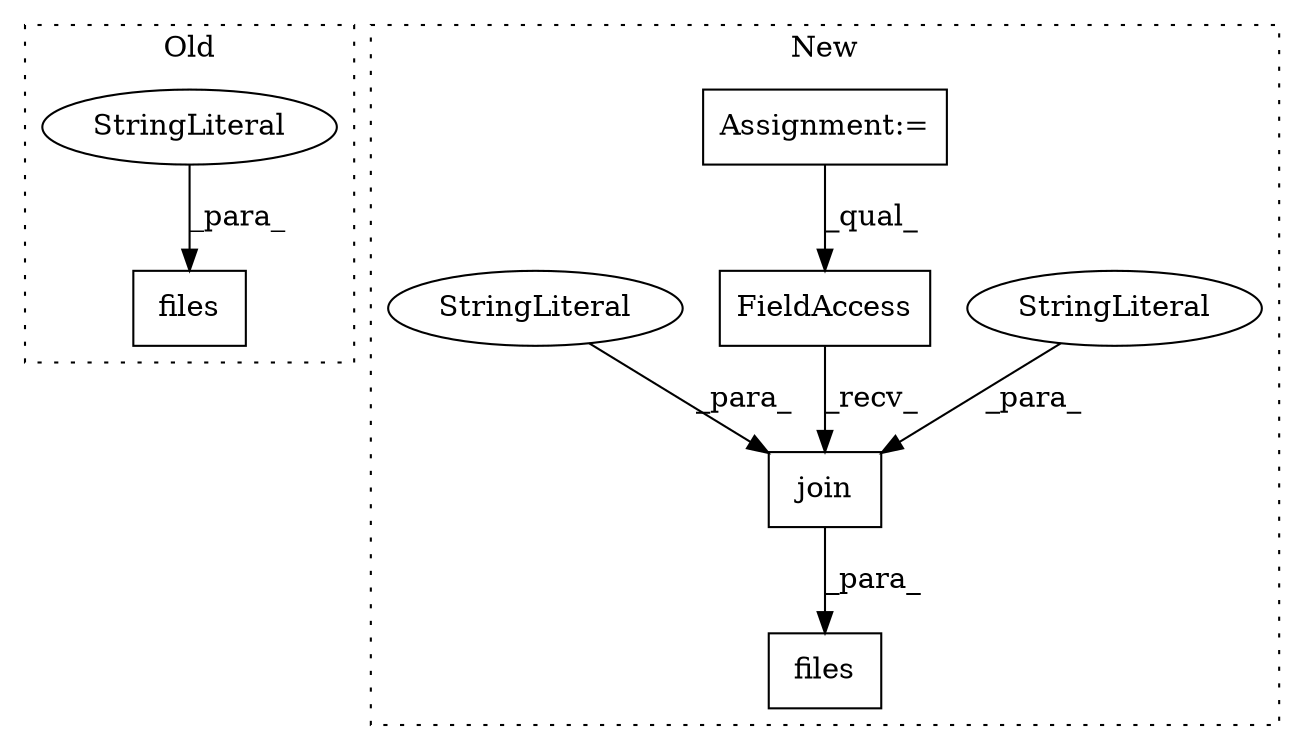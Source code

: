 digraph G {
subgraph cluster0 {
1 [label="files" a="32" s="4553,4585" l="6,1" shape="box"];
8 [label="StringLiteral" a="45" s="4559" l="26" shape="ellipse"];
label = "Old";
style="dotted";
}
subgraph cluster1 {
2 [label="files" a="32" s="4677,4725" l="6,1" shape="box"];
3 [label="join" a="32" s="4691,4724" l="5,1" shape="box"];
4 [label="FieldAccess" a="22" s="4683" l="7" shape="box"];
5 [label="StringLiteral" a="45" s="4696" l="6" shape="ellipse"];
6 [label="Assignment:=" a="7" s="3876" l="2" shape="box"];
7 [label="StringLiteral" a="45" s="4703" l="21" shape="ellipse"];
label = "New";
style="dotted";
}
3 -> 2 [label="_para_"];
4 -> 3 [label="_recv_"];
5 -> 3 [label="_para_"];
6 -> 4 [label="_qual_"];
7 -> 3 [label="_para_"];
8 -> 1 [label="_para_"];
}